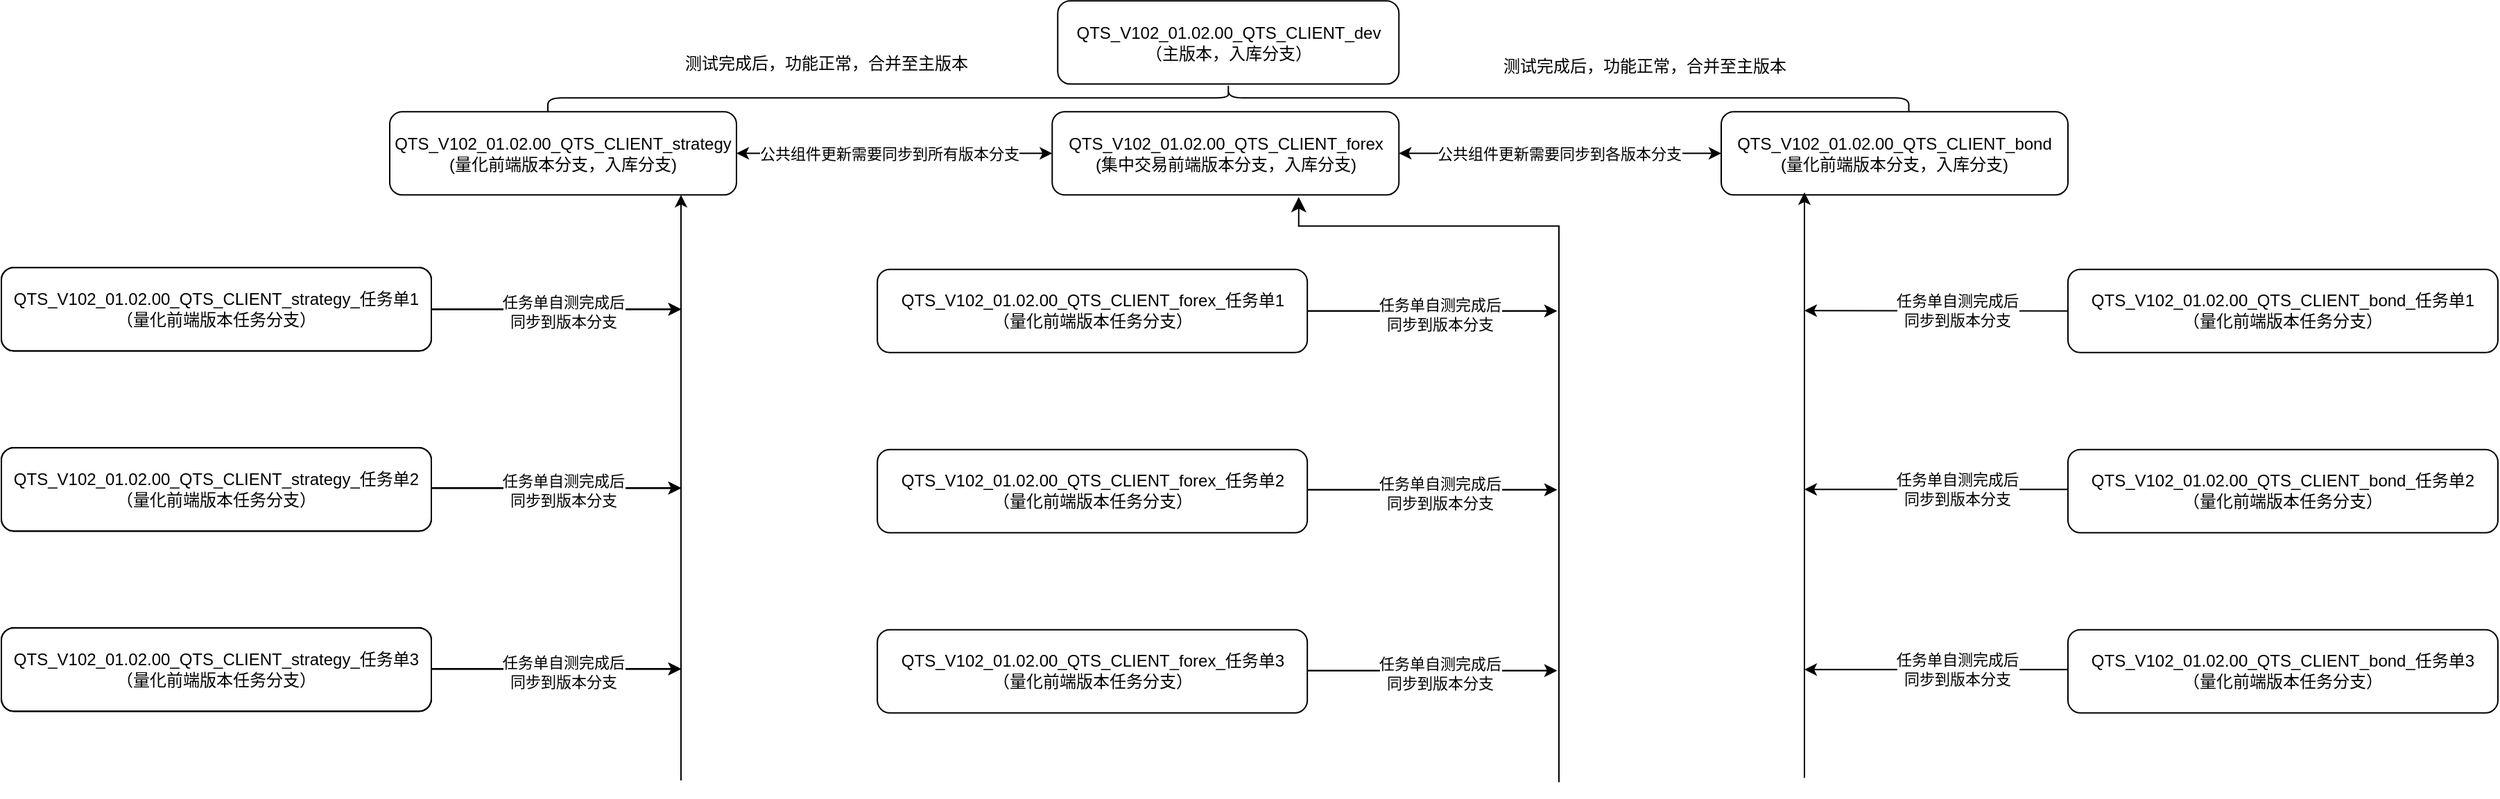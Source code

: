 <mxfile version="21.0.4" type="github"><diagram name="第 1 页" id="W-BAUl59yG8iGKxEGhOY"><mxGraphModel dx="2049" dy="1091" grid="1" gridSize="10" guides="1" tooltips="1" connect="1" arrows="1" fold="1" page="1" pageScale="1" pageWidth="690" pageHeight="980" math="0" shadow="0"><root><mxCell id="0"/><mxCell id="1" parent="0"/><mxCell id="OIFTo00E7Xi9LInQcZcE-1" value="QTS_V102_01.02.00_QTS_CLIENT_dev&lt;br&gt;（主版本，入库分支）" style="rounded=1;whiteSpace=wrap;html=1;" parent="1" vertex="1"><mxGeometry x="941.63" y="210.62" width="246" height="60" as="geometry"/></mxCell><mxCell id="OIFTo00E7Xi9LInQcZcE-3" value="" style="shape=curlyBracket;whiteSpace=wrap;html=1;rounded=1;labelPosition=left;verticalLabelPosition=middle;align=right;verticalAlign=middle;rotation=90;" parent="1" vertex="1"><mxGeometry x="1054.63" y="-210" width="20" height="981.25" as="geometry"/></mxCell><mxCell id="OIFTo00E7Xi9LInQcZcE-4" value="QTS_V102_01.02.00_QTS_CLIENT_strategy&lt;br&gt;(量化前端版本分支，入库分支)" style="rounded=1;whiteSpace=wrap;html=1;" parent="1" vertex="1"><mxGeometry x="460" y="290.62" width="250" height="60" as="geometry"/></mxCell><mxCell id="OIFTo00E7Xi9LInQcZcE-5" value="QTS_V102_01.02.00_QTS_CLIENT_forex&lt;br&gt;(集中交易前端版本分支，入库分支)" style="rounded=1;whiteSpace=wrap;html=1;" parent="1" vertex="1"><mxGeometry x="937.63" y="290.62" width="250" height="60" as="geometry"/></mxCell><mxCell id="OIFTo00E7Xi9LInQcZcE-6" value="QTS_V102_01.02.00_QTS_CLIENT_bond&lt;br&gt;(量化前端版本分支，入库分支)" style="rounded=1;whiteSpace=wrap;html=1;" parent="1" vertex="1"><mxGeometry x="1420" y="290.62" width="250" height="60" as="geometry"/></mxCell><mxCell id="OIFTo00E7Xi9LInQcZcE-11" value="" style="endArrow=classic;html=1;rounded=0;" parent="1" edge="1"><mxGeometry width="50" height="50" relative="1" as="geometry"><mxPoint x="670" y="773.12" as="sourcePoint"/><mxPoint x="670" y="350.62" as="targetPoint"/></mxGeometry></mxCell><mxCell id="OIFTo00E7Xi9LInQcZcE-12" value="" style="endArrow=classic;html=1;rounded=0;startArrow=none;" parent="1" source="OIFTo00E7Xi9LInQcZcE-13" edge="1"><mxGeometry width="50" height="50" relative="1" as="geometry"><mxPoint x="580" y="433.12" as="sourcePoint"/><mxPoint x="490" y="433.12" as="targetPoint"/></mxGeometry></mxCell><mxCell id="OIFTo00E7Xi9LInQcZcE-13" value="QTS_V102_01.02.00_QTS_CLIENT_strategy_任务单1&lt;br&gt;（量化前端版本任务分支）" style="rounded=1;whiteSpace=wrap;html=1;" parent="1" vertex="1"><mxGeometry x="180" y="403.12" width="310" height="60" as="geometry"/></mxCell><mxCell id="OIFTo00E7Xi9LInQcZcE-15" value="QTS_V102_01.02.00_QTS_CLIENT_strategy_任务单2&lt;br&gt;（量化前端版本任务分支）" style="rounded=1;whiteSpace=wrap;html=1;" parent="1" vertex="1"><mxGeometry x="180" y="533.12" width="310" height="60" as="geometry"/></mxCell><mxCell id="OIFTo00E7Xi9LInQcZcE-17" value="QTS_V102_01.02.00_QTS_CLIENT_strategy_任务单3&lt;br&gt;（量化前端版本任务分支）" style="rounded=1;whiteSpace=wrap;html=1;" parent="1" vertex="1"><mxGeometry x="180" y="663.12" width="310" height="60" as="geometry"/></mxCell><mxCell id="OIFTo00E7Xi9LInQcZcE-19" value="" style="endArrow=classic;startArrow=classic;html=1;rounded=0;entryX=0;entryY=0.5;entryDx=0;entryDy=0;" parent="1" target="OIFTo00E7Xi9LInQcZcE-5" edge="1"><mxGeometry width="50" height="50" relative="1" as="geometry"><mxPoint x="710" y="320.62" as="sourcePoint"/><mxPoint x="890" y="321.12" as="targetPoint"/></mxGeometry></mxCell><mxCell id="OIFTo00E7Xi9LInQcZcE-20" value="公共组件更新需要同步到所有版本分支" style="edgeLabel;html=1;align=center;verticalAlign=middle;resizable=0;points=[];" parent="OIFTo00E7Xi9LInQcZcE-19" vertex="1" connectable="0"><mxGeometry x="-0.2" y="-3" relative="1" as="geometry"><mxPoint x="19" y="-3" as="offset"/></mxGeometry></mxCell><mxCell id="OIFTo00E7Xi9LInQcZcE-22" value="" style="endArrow=classic;startArrow=classic;html=1;rounded=0;entryX=0;entryY=0.5;entryDx=0;entryDy=0;exitX=1;exitY=0.5;exitDx=0;exitDy=0;" parent="1" source="OIFTo00E7Xi9LInQcZcE-5" target="OIFTo00E7Xi9LInQcZcE-6" edge="1"><mxGeometry width="50" height="50" relative="1" as="geometry"><mxPoint x="1160" y="323.12" as="sourcePoint"/><mxPoint x="1192.75" y="270.62" as="targetPoint"/></mxGeometry></mxCell><mxCell id="OIFTo00E7Xi9LInQcZcE-23" value="公共组件更新需要同步到各版本分支" style="edgeLabel;html=1;align=center;verticalAlign=middle;resizable=0;points=[];" parent="1" vertex="1" connectable="0"><mxGeometry x="1303.001" y="320.62" as="geometry"/></mxCell><mxCell id="OIFTo00E7Xi9LInQcZcE-34" value="" style="endArrow=classic;html=1;rounded=0;" parent="1" edge="1"><mxGeometry width="50" height="50" relative="1" as="geometry"><mxPoint x="490" y="433.12" as="sourcePoint"/><mxPoint x="670" y="433.12" as="targetPoint"/></mxGeometry></mxCell><mxCell id="OIFTo00E7Xi9LInQcZcE-35" value="任务单自测完成后&lt;br&gt;同步到版本分支" style="edgeLabel;html=1;align=center;verticalAlign=middle;resizable=0;points=[];" parent="OIFTo00E7Xi9LInQcZcE-34" vertex="1" connectable="0"><mxGeometry x="0.178" y="-2" relative="1" as="geometry"><mxPoint x="-11" as="offset"/></mxGeometry></mxCell><mxCell id="OIFTo00E7Xi9LInQcZcE-36" value="" style="endArrow=classic;html=1;rounded=0;" parent="1" edge="1"><mxGeometry width="50" height="50" relative="1" as="geometry"><mxPoint x="490" y="562.12" as="sourcePoint"/><mxPoint x="670" y="562.12" as="targetPoint"/></mxGeometry></mxCell><mxCell id="OIFTo00E7Xi9LInQcZcE-37" value="任务单自测完成后&lt;br&gt;同步到版本分支" style="edgeLabel;html=1;align=center;verticalAlign=middle;resizable=0;points=[];" parent="OIFTo00E7Xi9LInQcZcE-36" vertex="1" connectable="0"><mxGeometry x="0.178" y="-2" relative="1" as="geometry"><mxPoint x="-11" as="offset"/></mxGeometry></mxCell><mxCell id="OIFTo00E7Xi9LInQcZcE-38" value="" style="endArrow=classic;html=1;rounded=0;" parent="1" edge="1"><mxGeometry width="50" height="50" relative="1" as="geometry"><mxPoint x="490" y="692.62" as="sourcePoint"/><mxPoint x="670" y="692.62" as="targetPoint"/></mxGeometry></mxCell><mxCell id="OIFTo00E7Xi9LInQcZcE-39" value="任务单自测完成后&lt;br&gt;同步到版本分支" style="edgeLabel;html=1;align=center;verticalAlign=middle;resizable=0;points=[];" parent="OIFTo00E7Xi9LInQcZcE-38" vertex="1" connectable="0"><mxGeometry x="0.178" y="-2" relative="1" as="geometry"><mxPoint x="-11" as="offset"/></mxGeometry></mxCell><mxCell id="OIFTo00E7Xi9LInQcZcE-40" value="测试完成后，功能正常，合并至主版本" style="text;html=1;strokeColor=none;fillColor=none;align=center;verticalAlign=middle;whiteSpace=wrap;rounded=0;" parent="1" vertex="1"><mxGeometry x="620" y="240.62" width="310" height="30" as="geometry"/></mxCell><mxCell id="OIFTo00E7Xi9LInQcZcE-41" value="测试完成后，功能正常，合并至主版本" style="text;html=1;strokeColor=none;fillColor=none;align=center;verticalAlign=middle;whiteSpace=wrap;rounded=0;" parent="1" vertex="1"><mxGeometry x="1210" y="243.12" width="310" height="30" as="geometry"/></mxCell><mxCell id="OIFTo00E7Xi9LInQcZcE-42" value="" style="endArrow=classic;html=1;rounded=0;startArrow=none;" parent="1" source="OIFTo00E7Xi9LInQcZcE-43" edge="1"><mxGeometry width="50" height="50" relative="1" as="geometry"><mxPoint x="580" y="433.12" as="sourcePoint"/><mxPoint x="490" y="433.12" as="targetPoint"/></mxGeometry></mxCell><mxCell id="OIFTo00E7Xi9LInQcZcE-43" value="QTS_V102_01.02.00_QTS_CLIENT_strategy_任务单1&lt;br&gt;（量化前端版本任务分支）" style="rounded=1;whiteSpace=wrap;html=1;" parent="1" vertex="1"><mxGeometry x="180" y="403.12" width="310" height="60" as="geometry"/></mxCell><mxCell id="OIFTo00E7Xi9LInQcZcE-44" value="QTS_V102_01.02.00_QTS_CLIENT_strategy_任务单2&lt;br&gt;（量化前端版本任务分支）" style="rounded=1;whiteSpace=wrap;html=1;" parent="1" vertex="1"><mxGeometry x="180" y="533.12" width="310" height="60" as="geometry"/></mxCell><mxCell id="OIFTo00E7Xi9LInQcZcE-45" value="QTS_V102_01.02.00_QTS_CLIENT_strategy_任务单3&lt;br&gt;（量化前端版本任务分支）" style="rounded=1;whiteSpace=wrap;html=1;" parent="1" vertex="1"><mxGeometry x="180" y="663.12" width="310" height="60" as="geometry"/></mxCell><mxCell id="OIFTo00E7Xi9LInQcZcE-46" value="" style="endArrow=classic;html=1;rounded=0;" parent="1" edge="1"><mxGeometry width="50" height="50" relative="1" as="geometry"><mxPoint x="490" y="433.12" as="sourcePoint"/><mxPoint x="670" y="433.12" as="targetPoint"/></mxGeometry></mxCell><mxCell id="OIFTo00E7Xi9LInQcZcE-47" value="任务单自测完成后&lt;br&gt;同步到版本分支" style="edgeLabel;html=1;align=center;verticalAlign=middle;resizable=0;points=[];" parent="OIFTo00E7Xi9LInQcZcE-46" vertex="1" connectable="0"><mxGeometry x="0.178" y="-2" relative="1" as="geometry"><mxPoint x="-11" as="offset"/></mxGeometry></mxCell><mxCell id="OIFTo00E7Xi9LInQcZcE-48" value="" style="endArrow=classic;html=1;rounded=0;" parent="1" edge="1"><mxGeometry width="50" height="50" relative="1" as="geometry"><mxPoint x="490" y="562.12" as="sourcePoint"/><mxPoint x="670" y="562.12" as="targetPoint"/></mxGeometry></mxCell><mxCell id="OIFTo00E7Xi9LInQcZcE-49" value="任务单自测完成后&lt;br&gt;同步到版本分支" style="edgeLabel;html=1;align=center;verticalAlign=middle;resizable=0;points=[];" parent="OIFTo00E7Xi9LInQcZcE-48" vertex="1" connectable="0"><mxGeometry x="0.178" y="-2" relative="1" as="geometry"><mxPoint x="-11" as="offset"/></mxGeometry></mxCell><mxCell id="OIFTo00E7Xi9LInQcZcE-50" value="" style="endArrow=classic;html=1;rounded=0;" parent="1" edge="1"><mxGeometry width="50" height="50" relative="1" as="geometry"><mxPoint x="490" y="692.62" as="sourcePoint"/><mxPoint x="670" y="692.62" as="targetPoint"/></mxGeometry></mxCell><mxCell id="OIFTo00E7Xi9LInQcZcE-51" value="任务单自测完成后&lt;br&gt;同步到版本分支" style="edgeLabel;html=1;align=center;verticalAlign=middle;resizable=0;points=[];" parent="OIFTo00E7Xi9LInQcZcE-50" vertex="1" connectable="0"><mxGeometry x="0.178" y="-2" relative="1" as="geometry"><mxPoint x="-11" as="offset"/></mxGeometry></mxCell><mxCell id="OIFTo00E7Xi9LInQcZcE-62" value="" style="endArrow=classic;html=1;rounded=0;startArrow=none;" parent="1" source="OIFTo00E7Xi9LInQcZcE-63" edge="1"><mxGeometry width="50" height="50" relative="1" as="geometry"><mxPoint x="580" y="433.12" as="sourcePoint"/><mxPoint x="490" y="433.12" as="targetPoint"/></mxGeometry></mxCell><mxCell id="OIFTo00E7Xi9LInQcZcE-63" value="QTS_V102_01.02.00_QTS_CLIENT_strategy_任务单1&lt;br&gt;（量化前端版本任务分支）" style="rounded=1;whiteSpace=wrap;html=1;" parent="1" vertex="1"><mxGeometry x="180" y="403.12" width="310" height="60" as="geometry"/></mxCell><mxCell id="OIFTo00E7Xi9LInQcZcE-64" value="QTS_V102_01.02.00_QTS_CLIENT_strategy_任务单2&lt;br&gt;（量化前端版本任务分支）" style="rounded=1;whiteSpace=wrap;html=1;" parent="1" vertex="1"><mxGeometry x="180" y="533.12" width="310" height="60" as="geometry"/></mxCell><mxCell id="OIFTo00E7Xi9LInQcZcE-65" value="QTS_V102_01.02.00_QTS_CLIENT_strategy_任务单3&lt;br&gt;（量化前端版本任务分支）" style="rounded=1;whiteSpace=wrap;html=1;" parent="1" vertex="1"><mxGeometry x="180" y="663.12" width="310" height="60" as="geometry"/></mxCell><mxCell id="OIFTo00E7Xi9LInQcZcE-66" value="" style="endArrow=classic;html=1;rounded=0;" parent="1" edge="1"><mxGeometry width="50" height="50" relative="1" as="geometry"><mxPoint x="490" y="433.12" as="sourcePoint"/><mxPoint x="670" y="433.12" as="targetPoint"/></mxGeometry></mxCell><mxCell id="OIFTo00E7Xi9LInQcZcE-67" value="任务单自测完成后&lt;br&gt;同步到版本分支" style="edgeLabel;html=1;align=center;verticalAlign=middle;resizable=0;points=[];" parent="OIFTo00E7Xi9LInQcZcE-66" vertex="1" connectable="0"><mxGeometry x="0.178" y="-2" relative="1" as="geometry"><mxPoint x="-11" as="offset"/></mxGeometry></mxCell><mxCell id="OIFTo00E7Xi9LInQcZcE-68" value="" style="endArrow=classic;html=1;rounded=0;" parent="1" edge="1"><mxGeometry width="50" height="50" relative="1" as="geometry"><mxPoint x="490" y="562.12" as="sourcePoint"/><mxPoint x="670" y="562.12" as="targetPoint"/></mxGeometry></mxCell><mxCell id="OIFTo00E7Xi9LInQcZcE-69" value="任务单自测完成后&lt;br&gt;同步到版本分支" style="edgeLabel;html=1;align=center;verticalAlign=middle;resizable=0;points=[];" parent="OIFTo00E7Xi9LInQcZcE-68" vertex="1" connectable="0"><mxGeometry x="0.178" y="-2" relative="1" as="geometry"><mxPoint x="-11" as="offset"/></mxGeometry></mxCell><mxCell id="OIFTo00E7Xi9LInQcZcE-70" value="" style="endArrow=classic;html=1;rounded=0;" parent="1" edge="1"><mxGeometry width="50" height="50" relative="1" as="geometry"><mxPoint x="490" y="692.62" as="sourcePoint"/><mxPoint x="670" y="692.62" as="targetPoint"/></mxGeometry></mxCell><mxCell id="OIFTo00E7Xi9LInQcZcE-71" value="任务单自测完成后&lt;br&gt;同步到版本分支" style="edgeLabel;html=1;align=center;verticalAlign=middle;resizable=0;points=[];" parent="OIFTo00E7Xi9LInQcZcE-70" vertex="1" connectable="0"><mxGeometry x="0.178" y="-2" relative="1" as="geometry"><mxPoint x="-11" as="offset"/></mxGeometry></mxCell><mxCell id="OIFTo00E7Xi9LInQcZcE-72" value="" style="endArrow=classic;html=1;rounded=0;startArrow=none;" parent="1" source="OIFTo00E7Xi9LInQcZcE-73" edge="1"><mxGeometry width="50" height="50" relative="1" as="geometry"><mxPoint x="580" y="433.12" as="sourcePoint"/><mxPoint x="490" y="433.12" as="targetPoint"/></mxGeometry></mxCell><mxCell id="OIFTo00E7Xi9LInQcZcE-73" value="QTS_V102_01.02.00_QTS_CLIENT_strategy_任务单1&lt;br&gt;（量化前端版本任务分支）" style="rounded=1;whiteSpace=wrap;html=1;" parent="1" vertex="1"><mxGeometry x="180" y="403.12" width="310" height="60" as="geometry"/></mxCell><mxCell id="OIFTo00E7Xi9LInQcZcE-74" value="QTS_V102_01.02.00_QTS_CLIENT_strategy_任务单2&lt;br&gt;（量化前端版本任务分支）" style="rounded=1;whiteSpace=wrap;html=1;" parent="1" vertex="1"><mxGeometry x="180" y="533.12" width="310" height="60" as="geometry"/></mxCell><mxCell id="OIFTo00E7Xi9LInQcZcE-75" value="QTS_V102_01.02.00_QTS_CLIENT_strategy_任务单3&lt;br&gt;（量化前端版本任务分支）" style="rounded=1;whiteSpace=wrap;html=1;" parent="1" vertex="1"><mxGeometry x="180" y="663.12" width="310" height="60" as="geometry"/></mxCell><mxCell id="OIFTo00E7Xi9LInQcZcE-76" value="" style="endArrow=classic;html=1;rounded=0;" parent="1" edge="1"><mxGeometry width="50" height="50" relative="1" as="geometry"><mxPoint x="490" y="433.12" as="sourcePoint"/><mxPoint x="670" y="433.12" as="targetPoint"/></mxGeometry></mxCell><mxCell id="OIFTo00E7Xi9LInQcZcE-77" value="任务单自测完成后&lt;br&gt;同步到版本分支" style="edgeLabel;html=1;align=center;verticalAlign=middle;resizable=0;points=[];" parent="OIFTo00E7Xi9LInQcZcE-76" vertex="1" connectable="0"><mxGeometry x="0.178" y="-2" relative="1" as="geometry"><mxPoint x="-11" as="offset"/></mxGeometry></mxCell><mxCell id="OIFTo00E7Xi9LInQcZcE-78" value="" style="endArrow=classic;html=1;rounded=0;" parent="1" edge="1"><mxGeometry width="50" height="50" relative="1" as="geometry"><mxPoint x="490" y="562.12" as="sourcePoint"/><mxPoint x="670" y="562.12" as="targetPoint"/></mxGeometry></mxCell><mxCell id="OIFTo00E7Xi9LInQcZcE-79" value="任务单自测完成后&lt;br&gt;同步到版本分支" style="edgeLabel;html=1;align=center;verticalAlign=middle;resizable=0;points=[];" parent="OIFTo00E7Xi9LInQcZcE-78" vertex="1" connectable="0"><mxGeometry x="0.178" y="-2" relative="1" as="geometry"><mxPoint x="-11" as="offset"/></mxGeometry></mxCell><mxCell id="OIFTo00E7Xi9LInQcZcE-80" value="" style="endArrow=classic;html=1;rounded=0;" parent="1" edge="1"><mxGeometry width="50" height="50" relative="1" as="geometry"><mxPoint x="490" y="692.62" as="sourcePoint"/><mxPoint x="670" y="692.62" as="targetPoint"/></mxGeometry></mxCell><mxCell id="OIFTo00E7Xi9LInQcZcE-81" value="任务单自测完成后&lt;br&gt;同步到版本分支" style="edgeLabel;html=1;align=center;verticalAlign=middle;resizable=0;points=[];" parent="OIFTo00E7Xi9LInQcZcE-80" vertex="1" connectable="0"><mxGeometry x="0.178" y="-2" relative="1" as="geometry"><mxPoint x="-11" as="offset"/></mxGeometry></mxCell><mxCell id="OIFTo00E7Xi9LInQcZcE-83" value="" style="endArrow=classic;html=1;rounded=0;startArrow=none;" parent="1" edge="1"><mxGeometry width="50" height="50" relative="1" as="geometry"><mxPoint x="1121.57" y="434.37" as="sourcePoint"/><mxPoint x="1121.57" y="434.37" as="targetPoint"/></mxGeometry></mxCell><mxCell id="OIFTo00E7Xi9LInQcZcE-87" value="" style="endArrow=classic;html=1;rounded=0;" parent="1" edge="1"><mxGeometry width="50" height="50" relative="1" as="geometry"><mxPoint x="1121.57" y="434.37" as="sourcePoint"/><mxPoint x="1301.57" y="434.37" as="targetPoint"/></mxGeometry></mxCell><mxCell id="OIFTo00E7Xi9LInQcZcE-88" value="任务单自测完成后&lt;br&gt;同步到版本分支" style="edgeLabel;html=1;align=center;verticalAlign=middle;resizable=0;points=[];" parent="OIFTo00E7Xi9LInQcZcE-87" vertex="1" connectable="0"><mxGeometry x="0.178" y="-2" relative="1" as="geometry"><mxPoint x="-11" as="offset"/></mxGeometry></mxCell><mxCell id="OIFTo00E7Xi9LInQcZcE-89" value="" style="endArrow=classic;html=1;rounded=0;" parent="1" edge="1"><mxGeometry width="50" height="50" relative="1" as="geometry"><mxPoint x="1121.57" y="563.37" as="sourcePoint"/><mxPoint x="1301.57" y="563.37" as="targetPoint"/></mxGeometry></mxCell><mxCell id="OIFTo00E7Xi9LInQcZcE-90" value="任务单自测完成后&lt;br&gt;同步到版本分支" style="edgeLabel;html=1;align=center;verticalAlign=middle;resizable=0;points=[];" parent="OIFTo00E7Xi9LInQcZcE-89" vertex="1" connectable="0"><mxGeometry x="0.178" y="-2" relative="1" as="geometry"><mxPoint x="-11" as="offset"/></mxGeometry></mxCell><mxCell id="OIFTo00E7Xi9LInQcZcE-91" value="" style="endArrow=classic;html=1;rounded=0;" parent="1" edge="1"><mxGeometry width="50" height="50" relative="1" as="geometry"><mxPoint x="1121.57" y="693.87" as="sourcePoint"/><mxPoint x="1301.57" y="693.87" as="targetPoint"/></mxGeometry></mxCell><mxCell id="OIFTo00E7Xi9LInQcZcE-92" value="任务单自测完成后&lt;br&gt;同步到版本分支" style="edgeLabel;html=1;align=center;verticalAlign=middle;resizable=0;points=[];" parent="OIFTo00E7Xi9LInQcZcE-91" vertex="1" connectable="0"><mxGeometry x="0.178" y="-2" relative="1" as="geometry"><mxPoint x="-11" as="offset"/></mxGeometry></mxCell><mxCell id="OIFTo00E7Xi9LInQcZcE-93" value="" style="endArrow=classic;html=1;rounded=0;startArrow=none;" parent="1" source="OIFTo00E7Xi9LInQcZcE-94" edge="1"><mxGeometry width="50" height="50" relative="1" as="geometry"><mxPoint x="1211.57" y="434.37" as="sourcePoint"/><mxPoint x="1121.57" y="434.37" as="targetPoint"/></mxGeometry></mxCell><mxCell id="OIFTo00E7Xi9LInQcZcE-94" value="QTS_V102_01.02.00_QTS_CLIENT_forex_任务单1&lt;br&gt;（量化前端版本任务分支）" style="rounded=1;whiteSpace=wrap;html=1;" parent="1" vertex="1"><mxGeometry x="811.57" y="404.37" width="310" height="60" as="geometry"/></mxCell><mxCell id="OIFTo00E7Xi9LInQcZcE-95" value="QTS_V102_01.02.00_QTS_CLIENT_forex_任务单2&lt;br&gt;（量化前端版本任务分支）" style="rounded=1;whiteSpace=wrap;html=1;" parent="1" vertex="1"><mxGeometry x="811.57" y="534.37" width="310" height="60" as="geometry"/></mxCell><mxCell id="OIFTo00E7Xi9LInQcZcE-96" value="QTS_V102_01.02.00_QTS_CLIENT_forex_任务单3&lt;br&gt;（量化前端版本任务分支）" style="rounded=1;whiteSpace=wrap;html=1;" parent="1" vertex="1"><mxGeometry x="811.57" y="664.37" width="310" height="60" as="geometry"/></mxCell><mxCell id="OIFTo00E7Xi9LInQcZcE-97" value="" style="endArrow=classic;html=1;rounded=0;" parent="1" edge="1"><mxGeometry width="50" height="50" relative="1" as="geometry"><mxPoint x="1121.57" y="434.37" as="sourcePoint"/><mxPoint x="1301.57" y="434.37" as="targetPoint"/></mxGeometry></mxCell><mxCell id="OIFTo00E7Xi9LInQcZcE-98" value="任务单自测完成后&lt;br&gt;同步到版本分支" style="edgeLabel;html=1;align=center;verticalAlign=middle;resizable=0;points=[];" parent="OIFTo00E7Xi9LInQcZcE-97" vertex="1" connectable="0"><mxGeometry x="0.178" y="-2" relative="1" as="geometry"><mxPoint x="-11" as="offset"/></mxGeometry></mxCell><mxCell id="OIFTo00E7Xi9LInQcZcE-99" value="" style="endArrow=classic;html=1;rounded=0;" parent="1" edge="1"><mxGeometry width="50" height="50" relative="1" as="geometry"><mxPoint x="1121.57" y="563.37" as="sourcePoint"/><mxPoint x="1301.57" y="563.37" as="targetPoint"/></mxGeometry></mxCell><mxCell id="OIFTo00E7Xi9LInQcZcE-100" value="任务单自测完成后&lt;br&gt;同步到版本分支" style="edgeLabel;html=1;align=center;verticalAlign=middle;resizable=0;points=[];" parent="OIFTo00E7Xi9LInQcZcE-99" vertex="1" connectable="0"><mxGeometry x="0.178" y="-2" relative="1" as="geometry"><mxPoint x="-11" as="offset"/></mxGeometry></mxCell><mxCell id="OIFTo00E7Xi9LInQcZcE-101" value="" style="endArrow=classic;html=1;rounded=0;" parent="1" edge="1"><mxGeometry width="50" height="50" relative="1" as="geometry"><mxPoint x="1121.57" y="693.87" as="sourcePoint"/><mxPoint x="1301.57" y="693.87" as="targetPoint"/></mxGeometry></mxCell><mxCell id="OIFTo00E7Xi9LInQcZcE-102" value="任务单自测完成后&lt;br&gt;同步到版本分支" style="edgeLabel;html=1;align=center;verticalAlign=middle;resizable=0;points=[];" parent="OIFTo00E7Xi9LInQcZcE-101" vertex="1" connectable="0"><mxGeometry x="0.178" y="-2" relative="1" as="geometry"><mxPoint x="-11" as="offset"/></mxGeometry></mxCell><mxCell id="OIFTo00E7Xi9LInQcZcE-103" value="" style="endArrow=classic;html=1;rounded=0;" parent="1" edge="1"><mxGeometry width="50" height="50" relative="1" as="geometry"><mxPoint x="1480" y="771.25" as="sourcePoint"/><mxPoint x="1480" y="348.75" as="targetPoint"/></mxGeometry></mxCell><mxCell id="OIFTo00E7Xi9LInQcZcE-104" value="" style="endArrow=classic;html=1;rounded=0;startArrow=none;" parent="1" edge="1"><mxGeometry width="50" height="50" relative="1" as="geometry"><mxPoint x="1489.17" y="434.37" as="sourcePoint"/><mxPoint x="1489.17" y="434.37" as="targetPoint"/></mxGeometry></mxCell><mxCell id="OIFTo00E7Xi9LInQcZcE-115" value="QTS_V102_01.02.00_QTS_CLIENT_bond_任务单1&lt;br&gt;（量化前端版本任务分支）" style="rounded=1;whiteSpace=wrap;html=1;" parent="1" vertex="1"><mxGeometry x="1670" y="404.37" width="310" height="60" as="geometry"/></mxCell><mxCell id="OIFTo00E7Xi9LInQcZcE-116" value="QTS_V102_01.02.00_QTS_CLIENT_bond_任务单2&lt;br&gt;（量化前端版本任务分支）" style="rounded=1;whiteSpace=wrap;html=1;" parent="1" vertex="1"><mxGeometry x="1670" y="534.37" width="310" height="60" as="geometry"/></mxCell><mxCell id="OIFTo00E7Xi9LInQcZcE-117" value="QTS_V102_01.02.00_QTS_CLIENT_bond_任务单3&lt;br&gt;（量化前端版本任务分支）" style="rounded=1;whiteSpace=wrap;html=1;" parent="1" vertex="1"><mxGeometry x="1670" y="664.37" width="310" height="60" as="geometry"/></mxCell><mxCell id="OIFTo00E7Xi9LInQcZcE-118" value="" style="endArrow=classic;html=1;rounded=0;exitX=0;exitY=0.5;exitDx=0;exitDy=0;" parent="1" source="OIFTo00E7Xi9LInQcZcE-115" edge="1"><mxGeometry width="50" height="50" relative="1" as="geometry"><mxPoint x="1619.17" y="434.2" as="sourcePoint"/><mxPoint x="1480" y="434.12" as="targetPoint"/></mxGeometry></mxCell><mxCell id="OIFTo00E7Xi9LInQcZcE-124" value="&lt;div&gt;任务单自测完成后&lt;/div&gt;&lt;div&gt;&lt;span style=&quot;font-size: 11px;&quot;&gt;同步到版本分支&lt;/span&gt;&lt;/div&gt;" style="edgeLabel;html=1;align=center;verticalAlign=middle;resizable=0;points=[];" parent="OIFTo00E7Xi9LInQcZcE-118" vertex="1" connectable="0"><mxGeometry x="0.43" y="3" relative="1" as="geometry"><mxPoint x="56" y="-3" as="offset"/></mxGeometry></mxCell><mxCell id="OIFTo00E7Xi9LInQcZcE-125" value="&lt;div&gt;任务单自测完成后&lt;/div&gt;&lt;div&gt;&lt;span style=&quot;font-size: 11px;&quot;&gt;同步到版本分支&lt;/span&gt;&lt;/div&gt;" style="edgeLabel;html=1;align=center;verticalAlign=middle;resizable=0;points=[];" parent="OIFTo00E7Xi9LInQcZcE-118" vertex="1" connectable="0"><mxGeometry x="0.43" y="3" relative="1" as="geometry"><mxPoint x="56" y="-3" as="offset"/></mxGeometry></mxCell><mxCell id="OIFTo00E7Xi9LInQcZcE-126" value="" style="endArrow=classic;html=1;rounded=0;exitX=0;exitY=0.5;exitDx=0;exitDy=0;" parent="1" edge="1"><mxGeometry width="50" height="50" relative="1" as="geometry"><mxPoint x="1670" y="563.12" as="sourcePoint"/><mxPoint x="1480" y="563.12" as="targetPoint"/></mxGeometry></mxCell><mxCell id="OIFTo00E7Xi9LInQcZcE-127" value="&lt;div&gt;任务单自测完成后&lt;/div&gt;&lt;div&gt;&lt;span style=&quot;font-size: 11px;&quot;&gt;同步到版本分支&lt;/span&gt;&lt;/div&gt;" style="edgeLabel;html=1;align=center;verticalAlign=middle;resizable=0;points=[];" parent="OIFTo00E7Xi9LInQcZcE-126" vertex="1" connectable="0"><mxGeometry x="0.43" y="3" relative="1" as="geometry"><mxPoint x="56" y="-3" as="offset"/></mxGeometry></mxCell><mxCell id="OIFTo00E7Xi9LInQcZcE-128" value="&lt;div&gt;任务单自测完成后&lt;/div&gt;&lt;div&gt;&lt;span style=&quot;font-size: 11px;&quot;&gt;同步到版本分支&lt;/span&gt;&lt;/div&gt;" style="edgeLabel;html=1;align=center;verticalAlign=middle;resizable=0;points=[];" parent="OIFTo00E7Xi9LInQcZcE-126" vertex="1" connectable="0"><mxGeometry x="0.43" y="3" relative="1" as="geometry"><mxPoint x="56" y="-3" as="offset"/></mxGeometry></mxCell><mxCell id="OIFTo00E7Xi9LInQcZcE-130" value="&lt;div&gt;任务单自测完成后&lt;/div&gt;&lt;div&gt;&lt;span style=&quot;font-size: 11px;&quot;&gt;同步到版本分支&lt;/span&gt;&lt;/div&gt;" style="edgeLabel;html=1;align=center;verticalAlign=middle;resizable=0;points=[];" parent="OIFTo00E7Xi9LInQcZcE-126" vertex="1" connectable="0"><mxGeometry x="0.43" y="3" relative="1" as="geometry"><mxPoint x="56" y="-3" as="offset"/></mxGeometry></mxCell><mxCell id="OIFTo00E7Xi9LInQcZcE-131" value="" style="endArrow=classic;html=1;rounded=0;exitX=0;exitY=0.5;exitDx=0;exitDy=0;" parent="1" edge="1"><mxGeometry width="50" height="50" relative="1" as="geometry"><mxPoint x="1670" y="693.12" as="sourcePoint"/><mxPoint x="1480" y="693.12" as="targetPoint"/></mxGeometry></mxCell><mxCell id="OIFTo00E7Xi9LInQcZcE-132" value="&lt;div&gt;任务单自测完成后&lt;/div&gt;&lt;div&gt;&lt;span style=&quot;font-size: 11px;&quot;&gt;同步到版本分支&lt;/span&gt;&lt;/div&gt;" style="edgeLabel;html=1;align=center;verticalAlign=middle;resizable=0;points=[];" parent="OIFTo00E7Xi9LInQcZcE-131" vertex="1" connectable="0"><mxGeometry x="0.43" y="3" relative="1" as="geometry"><mxPoint x="56" y="-3" as="offset"/></mxGeometry></mxCell><mxCell id="OIFTo00E7Xi9LInQcZcE-133" value="&lt;div&gt;任务单自测完成后&lt;/div&gt;&lt;div&gt;&lt;span style=&quot;font-size: 11px;&quot;&gt;同步到版本分支&lt;/span&gt;&lt;/div&gt;" style="edgeLabel;html=1;align=center;verticalAlign=middle;resizable=0;points=[];" parent="OIFTo00E7Xi9LInQcZcE-131" vertex="1" connectable="0"><mxGeometry x="0.43" y="3" relative="1" as="geometry"><mxPoint x="56" y="-3" as="offset"/></mxGeometry></mxCell><mxCell id="OIFTo00E7Xi9LInQcZcE-134" value="&lt;div&gt;任务单自测完成后&lt;/div&gt;&lt;div&gt;&lt;span style=&quot;font-size: 11px;&quot;&gt;同步到版本分支&lt;/span&gt;&lt;/div&gt;" style="edgeLabel;html=1;align=center;verticalAlign=middle;resizable=0;points=[];" parent="OIFTo00E7Xi9LInQcZcE-131" vertex="1" connectable="0"><mxGeometry x="0.43" y="3" relative="1" as="geometry"><mxPoint x="56" y="-3" as="offset"/></mxGeometry></mxCell><mxCell id="OIFTo00E7Xi9LInQcZcE-135" value="" style="edgeStyle=elbowEdgeStyle;elbow=vertical;endArrow=classic;html=1;curved=0;rounded=0;endSize=8;startSize=8;entryX=0.711;entryY=1.025;entryDx=0;entryDy=0;entryPerimeter=0;" parent="1" target="OIFTo00E7Xi9LInQcZcE-5" edge="1"><mxGeometry width="50" height="50" relative="1" as="geometry"><mxPoint x="1303" y="774.37" as="sourcePoint"/><mxPoint x="1353" y="724.37" as="targetPoint"/><Array as="points"><mxPoint x="1230" y="373.12"/></Array></mxGeometry></mxCell></root></mxGraphModel></diagram></mxfile>